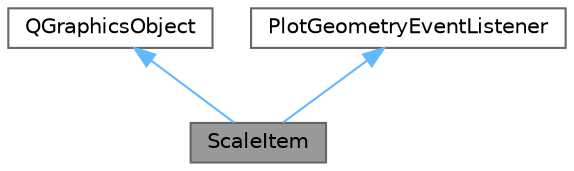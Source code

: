 digraph "ScaleItem"
{
 // LATEX_PDF_SIZE
  bgcolor="transparent";
  edge [fontname=Helvetica,fontsize=10,labelfontname=Helvetica,labelfontsize=10];
  node [fontname=Helvetica,fontsize=10,shape=box,height=0.2,width=0.4];
  Node1 [label="ScaleItem",height=0.2,width=0.4,color="gray40", fillcolor="grey60", style="filled", fontcolor="black",tooltip="The QGraphicsObject that draws a plot scale on a PlotSceneWidget."];
  Node2 -> Node1 [dir="back",color="steelblue1",style="solid"];
  Node2 [label="QGraphicsObject",height=0.2,width=0.4,color="gray40", fillcolor="white", style="filled",tooltip=" "];
  Node3 -> Node1 [dir="back",color="steelblue1",style="solid"];
  Node3 [label="PlotGeometryEventListener",height=0.2,width=0.4,color="gray40", fillcolor="white", style="filled",URL="$classPlotGeometryEventListener.html",tooltip="This is an interface that you can subclass to be notified when the plot rect changes."];
}
